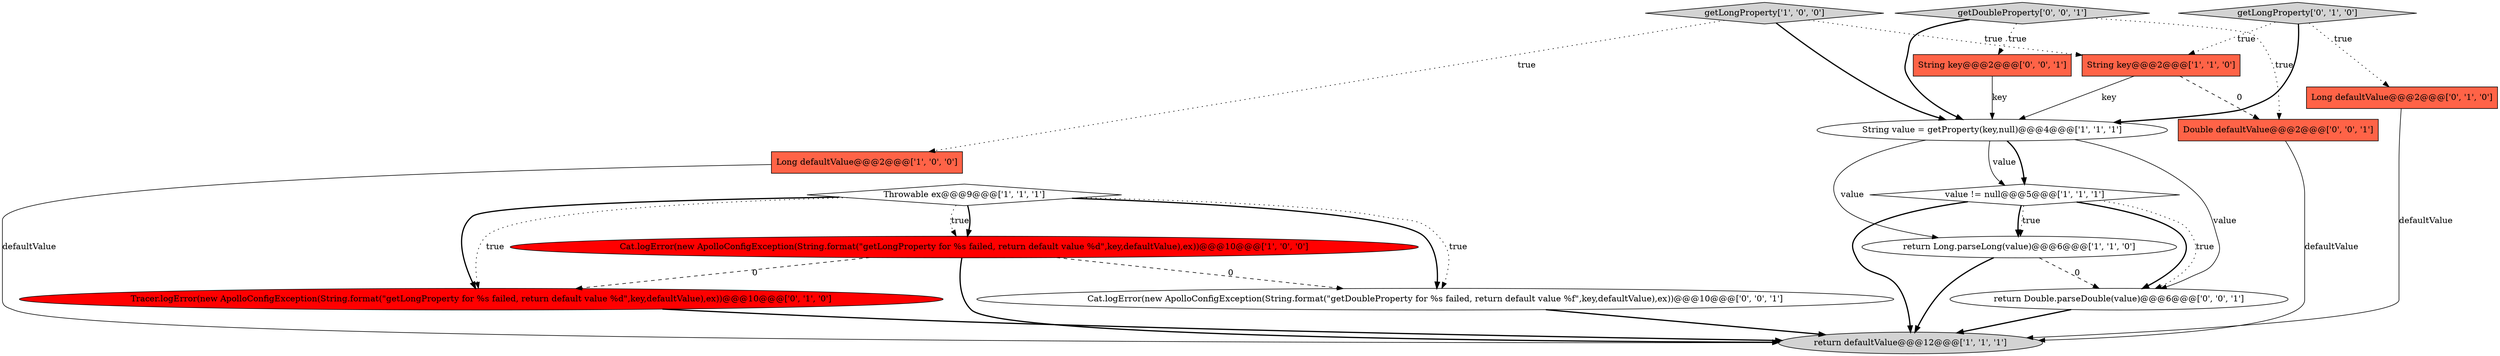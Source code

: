 digraph {
7 [style = filled, label = "getLongProperty['1', '0', '0']", fillcolor = lightgray, shape = diamond image = "AAA0AAABBB1BBB"];
1 [style = filled, label = "return Long.parseLong(value)@@@6@@@['1', '1', '0']", fillcolor = white, shape = ellipse image = "AAA0AAABBB1BBB"];
0 [style = filled, label = "return defaultValue@@@12@@@['1', '1', '1']", fillcolor = lightgray, shape = ellipse image = "AAA0AAABBB1BBB"];
8 [style = filled, label = "String value = getProperty(key,null)@@@4@@@['1', '1', '1']", fillcolor = white, shape = ellipse image = "AAA0AAABBB1BBB"];
15 [style = filled, label = "getDoubleProperty['0', '0', '1']", fillcolor = lightgray, shape = diamond image = "AAA0AAABBB3BBB"];
11 [style = filled, label = "getLongProperty['0', '1', '0']", fillcolor = lightgray, shape = diamond image = "AAA0AAABBB2BBB"];
9 [style = filled, label = "Long defaultValue@@@2@@@['0', '1', '0']", fillcolor = tomato, shape = box image = "AAA0AAABBB2BBB"];
10 [style = filled, label = "Tracer.logError(new ApolloConfigException(String.format(\"getLongProperty for %s failed, return default value %d\",key,defaultValue),ex))@@@10@@@['0', '1', '0']", fillcolor = red, shape = ellipse image = "AAA1AAABBB2BBB"];
16 [style = filled, label = "Double defaultValue@@@2@@@['0', '0', '1']", fillcolor = tomato, shape = box image = "AAA0AAABBB3BBB"];
3 [style = filled, label = "Long defaultValue@@@2@@@['1', '0', '0']", fillcolor = tomato, shape = box image = "AAA0AAABBB1BBB"];
14 [style = filled, label = "Cat.logError(new ApolloConfigException(String.format(\"getDoubleProperty for %s failed, return default value %f\",key,defaultValue),ex))@@@10@@@['0', '0', '1']", fillcolor = white, shape = ellipse image = "AAA0AAABBB3BBB"];
13 [style = filled, label = "return Double.parseDouble(value)@@@6@@@['0', '0', '1']", fillcolor = white, shape = ellipse image = "AAA0AAABBB3BBB"];
2 [style = filled, label = "value != null@@@5@@@['1', '1', '1']", fillcolor = white, shape = diamond image = "AAA0AAABBB1BBB"];
5 [style = filled, label = "String key@@@2@@@['1', '1', '0']", fillcolor = tomato, shape = box image = "AAA0AAABBB1BBB"];
4 [style = filled, label = "Throwable ex@@@9@@@['1', '1', '1']", fillcolor = white, shape = diamond image = "AAA0AAABBB1BBB"];
6 [style = filled, label = "Cat.logError(new ApolloConfigException(String.format(\"getLongProperty for %s failed, return default value %d\",key,defaultValue),ex))@@@10@@@['1', '0', '0']", fillcolor = red, shape = ellipse image = "AAA1AAABBB1BBB"];
12 [style = filled, label = "String key@@@2@@@['0', '0', '1']", fillcolor = tomato, shape = box image = "AAA0AAABBB3BBB"];
4->6 [style = dotted, label="true"];
4->10 [style = bold, label=""];
4->14 [style = bold, label=""];
8->1 [style = solid, label="value"];
4->6 [style = bold, label=""];
4->10 [style = dotted, label="true"];
9->0 [style = solid, label="defaultValue"];
2->1 [style = bold, label=""];
12->8 [style = solid, label="key"];
11->9 [style = dotted, label="true"];
8->2 [style = solid, label="value"];
6->0 [style = bold, label=""];
11->5 [style = dotted, label="true"];
1->0 [style = bold, label=""];
6->14 [style = dashed, label="0"];
4->14 [style = dotted, label="true"];
15->16 [style = dotted, label="true"];
7->8 [style = bold, label=""];
6->10 [style = dashed, label="0"];
2->13 [style = bold, label=""];
7->5 [style = dotted, label="true"];
1->13 [style = dashed, label="0"];
5->16 [style = dashed, label="0"];
8->13 [style = solid, label="value"];
2->0 [style = bold, label=""];
14->0 [style = bold, label=""];
8->2 [style = bold, label=""];
7->3 [style = dotted, label="true"];
16->0 [style = solid, label="defaultValue"];
2->1 [style = dotted, label="true"];
10->0 [style = bold, label=""];
5->8 [style = solid, label="key"];
15->12 [style = dotted, label="true"];
11->8 [style = bold, label=""];
3->0 [style = solid, label="defaultValue"];
15->8 [style = bold, label=""];
2->13 [style = dotted, label="true"];
13->0 [style = bold, label=""];
}
